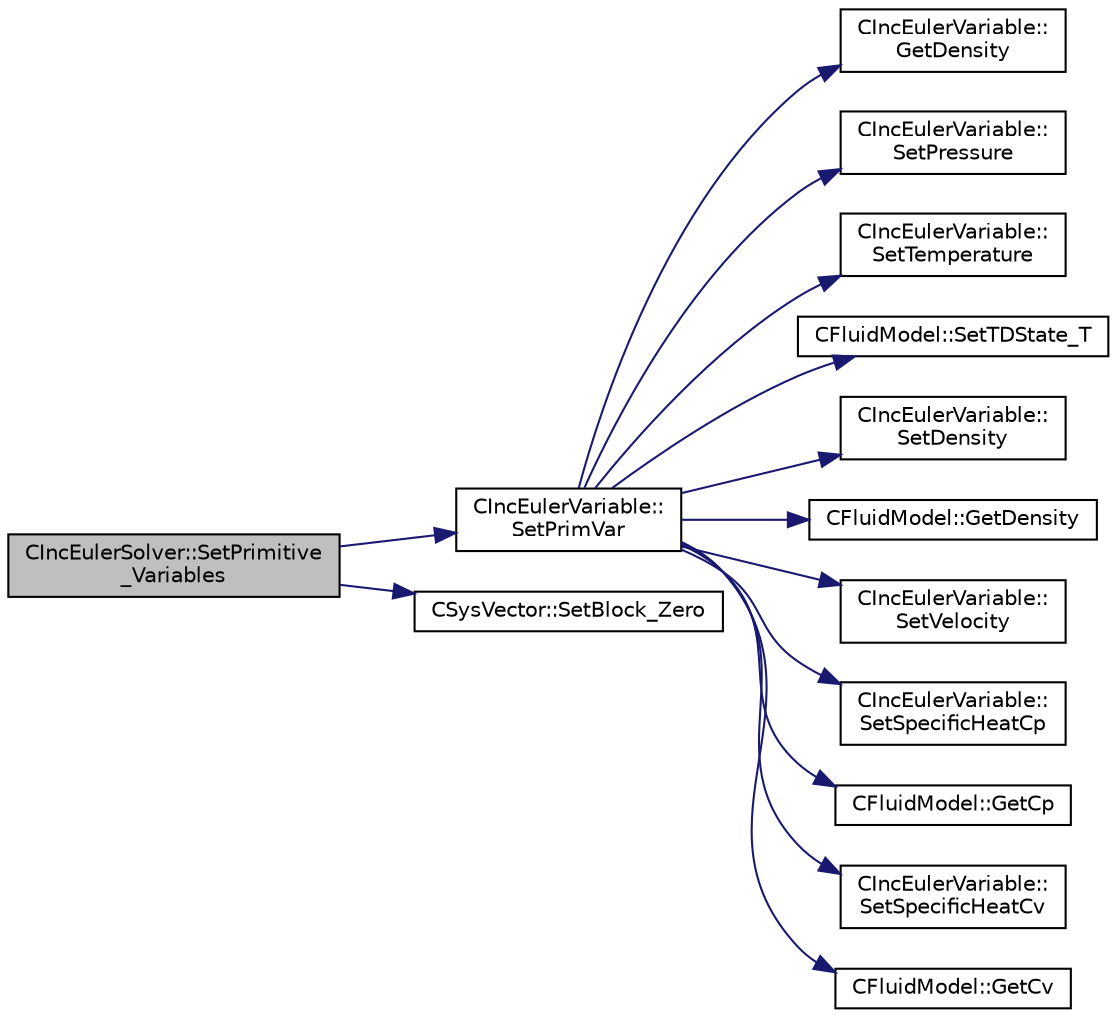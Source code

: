 digraph "CIncEulerSolver::SetPrimitive_Variables"
{
  edge [fontname="Helvetica",fontsize="10",labelfontname="Helvetica",labelfontsize="10"];
  node [fontname="Helvetica",fontsize="10",shape=record];
  rankdir="LR";
  Node2492 [label="CIncEulerSolver::SetPrimitive\l_Variables",height=0.2,width=0.4,color="black", fillcolor="grey75", style="filled", fontcolor="black"];
  Node2492 -> Node2493 [color="midnightblue",fontsize="10",style="solid",fontname="Helvetica"];
  Node2493 [label="CIncEulerVariable::\lSetPrimVar",height=0.2,width=0.4,color="black", fillcolor="white", style="filled",URL="$class_c_inc_euler_variable.html#abc66a196b40ca84ace2a2d150e342536",tooltip="Set all the primitive variables for incompressible flows. "];
  Node2493 -> Node2494 [color="midnightblue",fontsize="10",style="solid",fontname="Helvetica"];
  Node2494 [label="CIncEulerVariable::\lGetDensity",height=0.2,width=0.4,color="black", fillcolor="white", style="filled",URL="$class_c_inc_euler_variable.html#aa5971e35e634b8d768d369dead2b9ffc",tooltip="Get the density of the flow. "];
  Node2493 -> Node2495 [color="midnightblue",fontsize="10",style="solid",fontname="Helvetica"];
  Node2495 [label="CIncEulerVariable::\lSetPressure",height=0.2,width=0.4,color="black", fillcolor="white", style="filled",URL="$class_c_inc_euler_variable.html#ad0aac559b10e289278681688f89d1028",tooltip="Set the value of the pressure. "];
  Node2493 -> Node2496 [color="midnightblue",fontsize="10",style="solid",fontname="Helvetica"];
  Node2496 [label="CIncEulerVariable::\lSetTemperature",height=0.2,width=0.4,color="black", fillcolor="white", style="filled",URL="$class_c_inc_euler_variable.html#a8643c68d9300cdf94f165043a6cc33d2",tooltip="Set the value of the temperature for incompressible flows with energy equation. "];
  Node2493 -> Node2497 [color="midnightblue",fontsize="10",style="solid",fontname="Helvetica"];
  Node2497 [label="CFluidModel::SetTDState_T",height=0.2,width=0.4,color="black", fillcolor="white", style="filled",URL="$class_c_fluid_model.html#ab679eaed3379cb24a5a4f4c5c03acdcf",tooltip="Virtual member. "];
  Node2493 -> Node2498 [color="midnightblue",fontsize="10",style="solid",fontname="Helvetica"];
  Node2498 [label="CIncEulerVariable::\lSetDensity",height=0.2,width=0.4,color="black", fillcolor="white", style="filled",URL="$class_c_inc_euler_variable.html#ae394f7fcb010c18629cf9b1241d9ac4a",tooltip="Set the value of the density for the incompressible flows. "];
  Node2493 -> Node2499 [color="midnightblue",fontsize="10",style="solid",fontname="Helvetica"];
  Node2499 [label="CFluidModel::GetDensity",height=0.2,width=0.4,color="black", fillcolor="white", style="filled",URL="$class_c_fluid_model.html#ab386408b4b890e3e27be7a28a740d1ae",tooltip="Get fluid density. "];
  Node2493 -> Node2500 [color="midnightblue",fontsize="10",style="solid",fontname="Helvetica"];
  Node2500 [label="CIncEulerVariable::\lSetVelocity",height=0.2,width=0.4,color="black", fillcolor="white", style="filled",URL="$class_c_inc_euler_variable.html#a91da058a4a6dd571a0f433b73bb55f5c",tooltip="Set the value of the density for the incompressible flows. "];
  Node2493 -> Node2501 [color="midnightblue",fontsize="10",style="solid",fontname="Helvetica"];
  Node2501 [label="CIncEulerVariable::\lSetSpecificHeatCp",height=0.2,width=0.4,color="black", fillcolor="white", style="filled",URL="$class_c_inc_euler_variable.html#a859693d039dad5ccc5244e0d46bd6c5a",tooltip="Set the specific heat Cp. "];
  Node2493 -> Node2502 [color="midnightblue",fontsize="10",style="solid",fontname="Helvetica"];
  Node2502 [label="CFluidModel::GetCp",height=0.2,width=0.4,color="black", fillcolor="white", style="filled",URL="$class_c_fluid_model.html#a08839ef1b9a2cda28b4d27b53bd408f7",tooltip="Get fluid specific heat at constant pressure. "];
  Node2493 -> Node2503 [color="midnightblue",fontsize="10",style="solid",fontname="Helvetica"];
  Node2503 [label="CIncEulerVariable::\lSetSpecificHeatCv",height=0.2,width=0.4,color="black", fillcolor="white", style="filled",URL="$class_c_inc_euler_variable.html#ae285db7a4e11baf1bcda6fce0da7e01c",tooltip="Set the specific heat Cv. "];
  Node2493 -> Node2504 [color="midnightblue",fontsize="10",style="solid",fontname="Helvetica"];
  Node2504 [label="CFluidModel::GetCv",height=0.2,width=0.4,color="black", fillcolor="white", style="filled",URL="$class_c_fluid_model.html#a3645d2f44a39638337f76afac58f1f92",tooltip="Get fluid specific heat at constant volume. "];
  Node2492 -> Node2505 [color="midnightblue",fontsize="10",style="solid",fontname="Helvetica"];
  Node2505 [label="CSysVector::SetBlock_Zero",height=0.2,width=0.4,color="black", fillcolor="white", style="filled",URL="$class_c_sys_vector.html#a9dedcec16bd6d95575de5b99e7a07e78",tooltip="Set the residual to zero. "];
}
